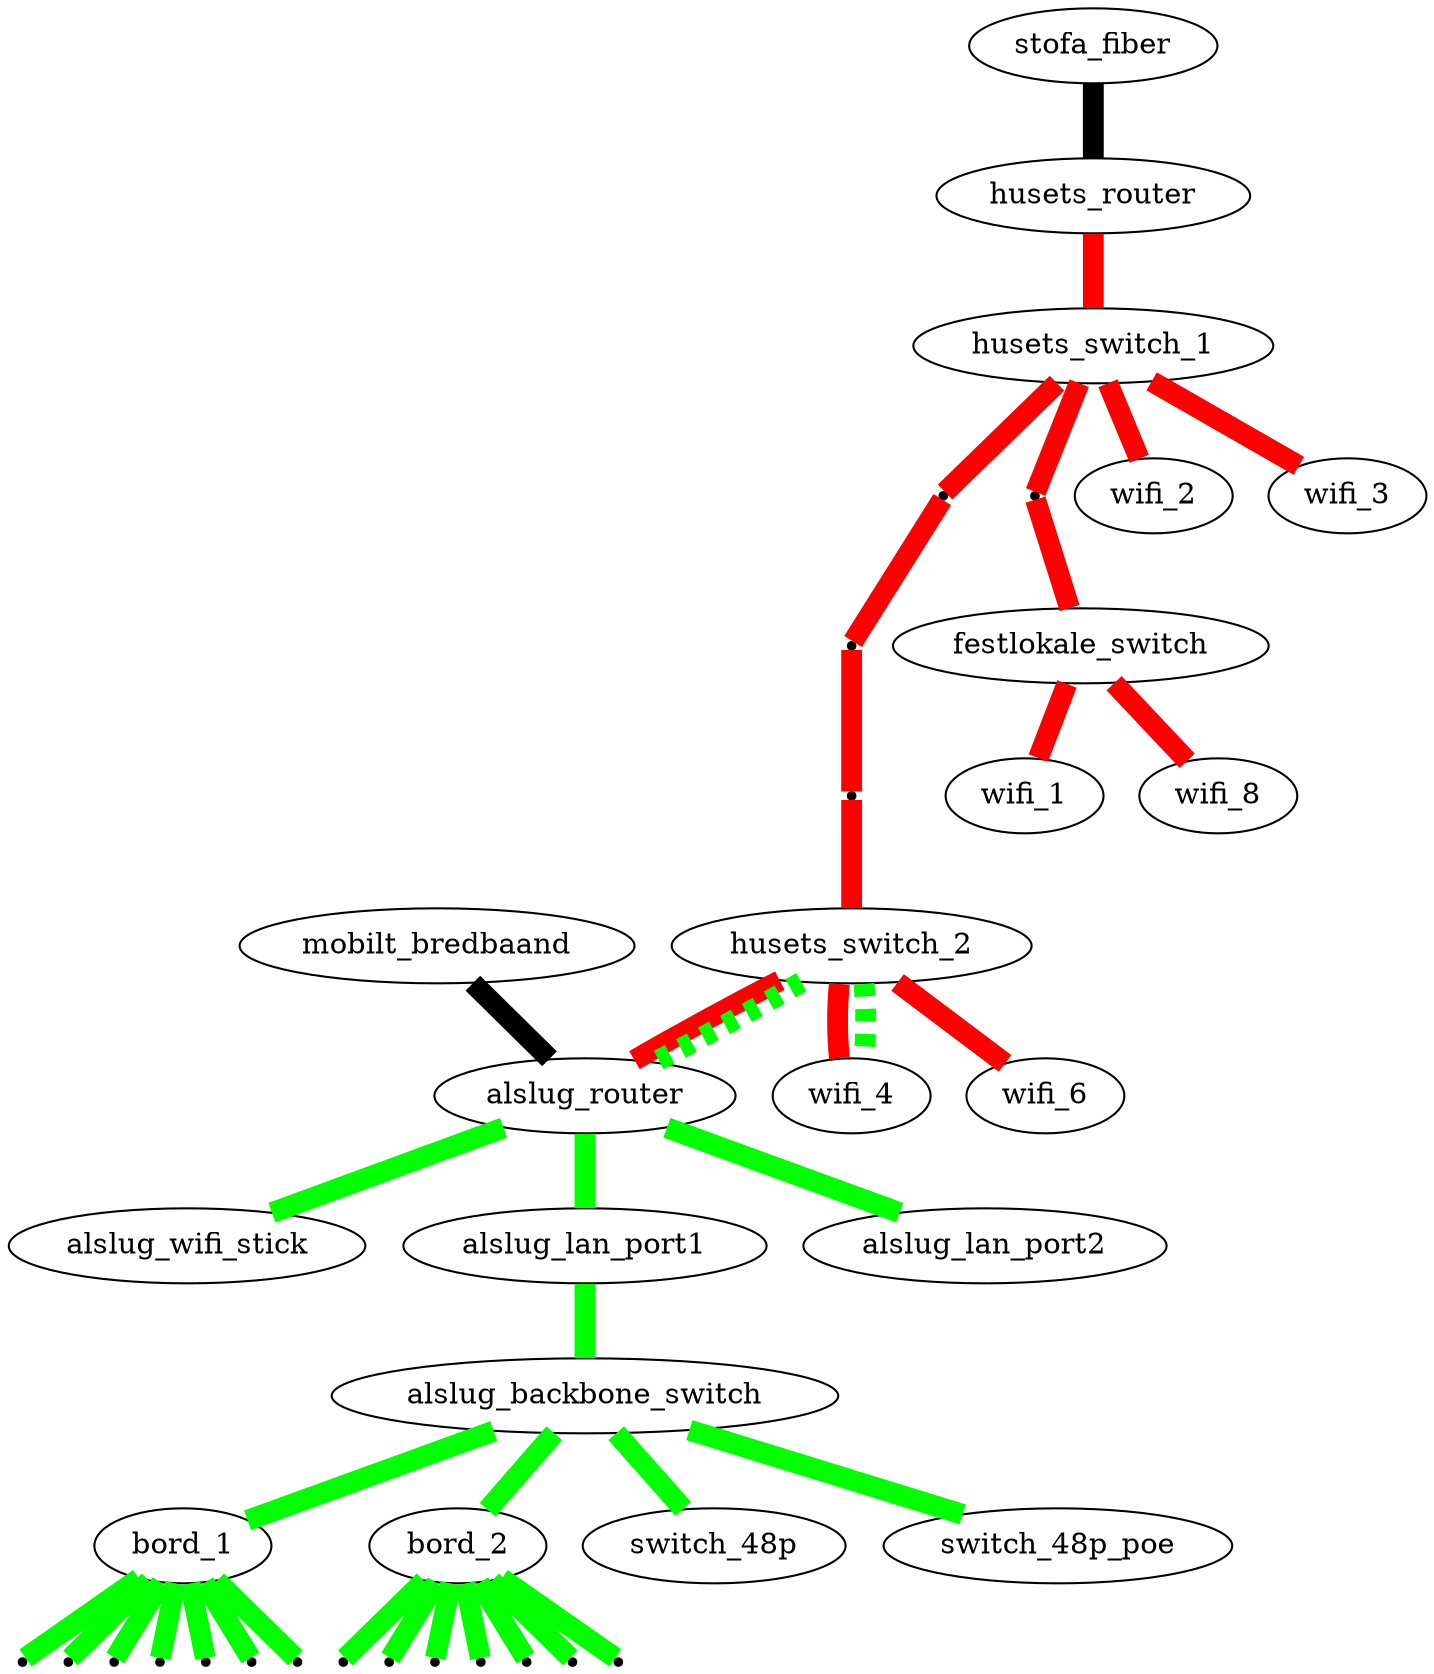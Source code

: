 digraph xxx {
  link_12a [ shape=point ];
  link_12b [ shape=point ];
  link_12c [ shape=point ];
  link_1fa [ shape=point ];
  edge [ dir=none penwidth=10 ];
  
  // Internet forbindelser
  stofa_fiber      -> husets_router [ fillcolor=black style=filled ];
  mobilt_bredbaand -> alslug_router [ fillcolor=black style=filled ];
  
  // Husets forbindelser
  edge  [ color=red style=solid ];
  husets_router -> husets_switch_1 -> { wifi_2 wifi_3 };
  husets_switch_1 -> link_12a -> link_12b -> link_12c -> husets_switch_2 -> { wifi_4 wifi_6 alslug_router};
  husets_switch_1 -> link_1fa -> festlokale_switch -> { wifi_1 wifi_8 };

  // VLAN forbindelser over bakkensbros netværk
  edge  [ color=green style=dashed ];
  husets_switch_2 -> { alslug_router wifi_4 };
  
  // Interne forbindelser
  edge [ color=green style=solid ];
  alslug_router -> { alslug_wifi_stick alslug_lan_port1 alslug_lan_port2 };
  alslug_lan_port1 -> alslug_backbone_switch -> { bord_1 bord_2 switch_48p switch_48p_poe }
  
  node [ shape=point ];
  bord_1 -> { bord_1_1 bord_1_2 bord_1_3 bord_1_4 bord_1_5 bord_1_6 bord_1_7 }
  bord_2 -> { bord_2_1 bord_2_2 bord_2_3 bord_2_4 bord_2_5 bord_2_6 bord_2_7 }
}
